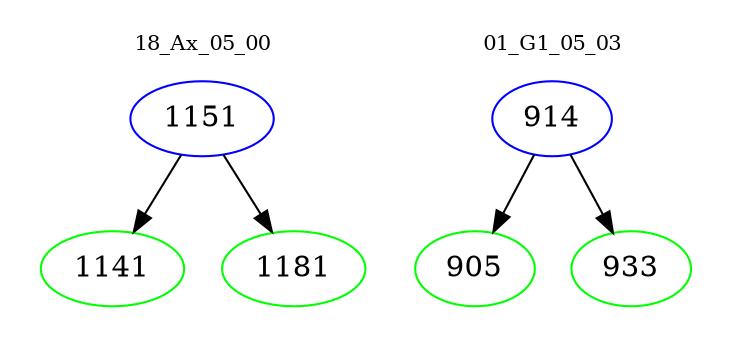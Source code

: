 digraph{
subgraph cluster_0 {
color = white
label = "18_Ax_05_00";
fontsize=10;
T0_1151 [label="1151", color="blue"]
T0_1151 -> T0_1141 [color="black"]
T0_1141 [label="1141", color="green"]
T0_1151 -> T0_1181 [color="black"]
T0_1181 [label="1181", color="green"]
}
subgraph cluster_1 {
color = white
label = "01_G1_05_03";
fontsize=10;
T1_914 [label="914", color="blue"]
T1_914 -> T1_905 [color="black"]
T1_905 [label="905", color="green"]
T1_914 -> T1_933 [color="black"]
T1_933 [label="933", color="green"]
}
}
